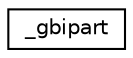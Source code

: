digraph "Graphical Class Hierarchy"
{
  edge [fontname="Helvetica",fontsize="10",labelfontname="Helvetica",labelfontsize="10"];
  node [fontname="Helvetica",fontsize="10",shape=record];
  rankdir="LR";
  Node1 [label="_gbipart",height=0.2,width=0.4,color="black", fillcolor="white", style="filled",URL="$struct__gbipart.html"];
}
